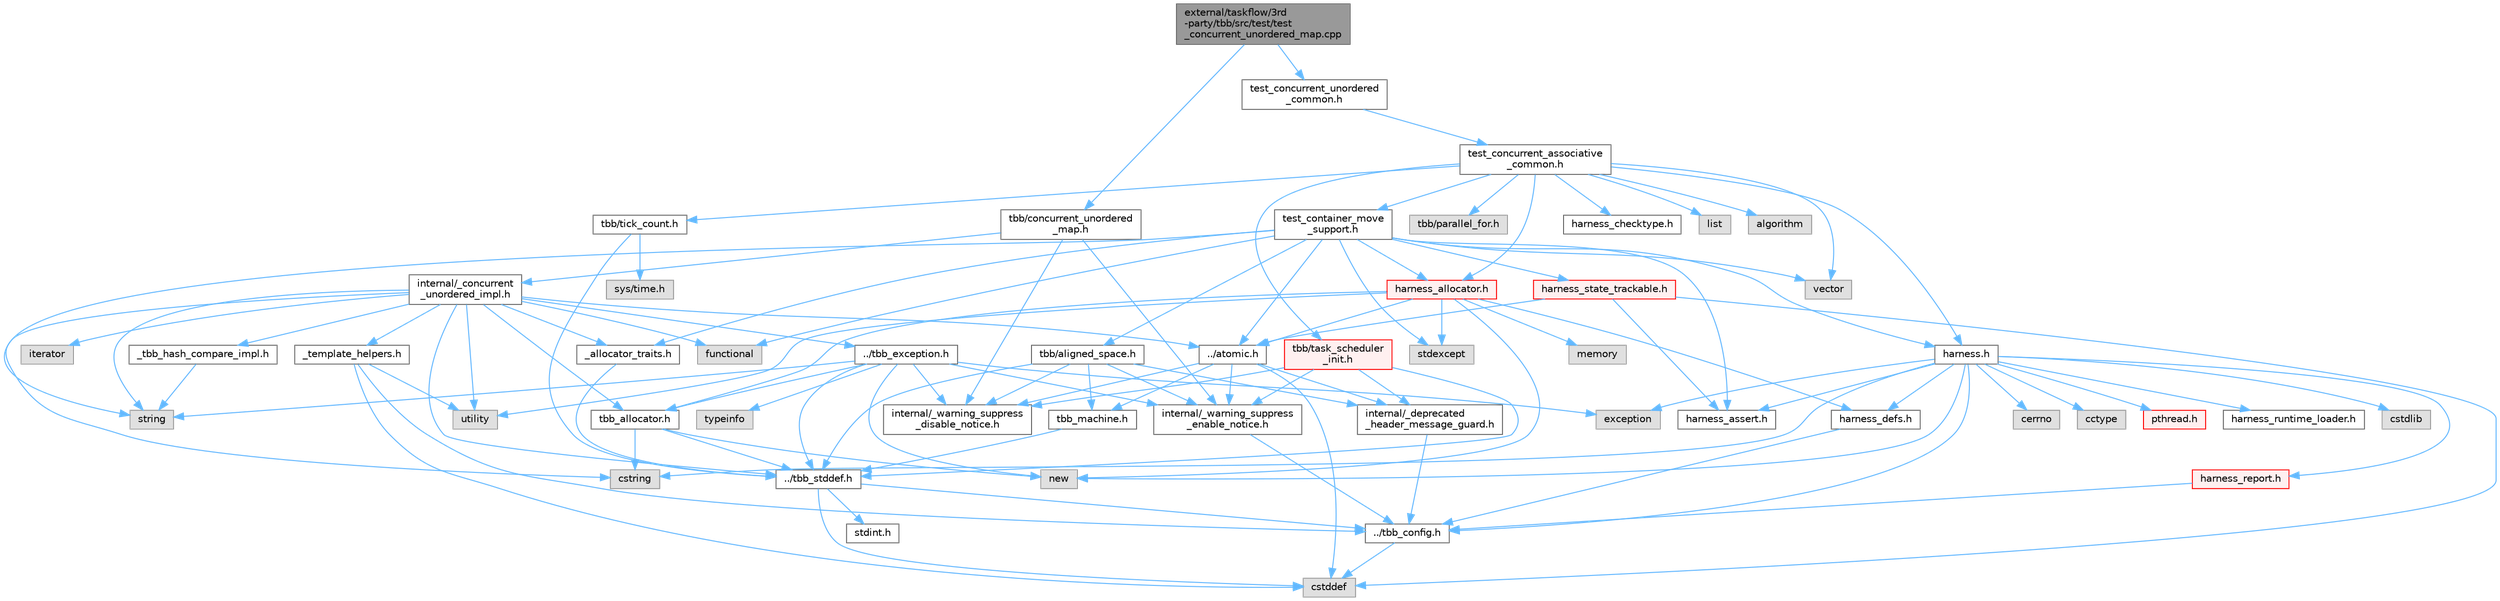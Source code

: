 digraph "external/taskflow/3rd-party/tbb/src/test/test_concurrent_unordered_map.cpp"
{
 // LATEX_PDF_SIZE
  bgcolor="transparent";
  edge [fontname=Helvetica,fontsize=10,labelfontname=Helvetica,labelfontsize=10];
  node [fontname=Helvetica,fontsize=10,shape=box,height=0.2,width=0.4];
  Node1 [id="Node000001",label="external/taskflow/3rd\l-party/tbb/src/test/test\l_concurrent_unordered_map.cpp",height=0.2,width=0.4,color="gray40", fillcolor="grey60", style="filled", fontcolor="black",tooltip=" "];
  Node1 -> Node2 [id="edge1_Node000001_Node000002",color="steelblue1",style="solid",tooltip=" "];
  Node2 [id="Node000002",label="tbb/concurrent_unordered\l_map.h",height=0.2,width=0.4,color="grey40", fillcolor="white", style="filled",URL="$concurrent__unordered__map_8h.html",tooltip=" "];
  Node2 -> Node3 [id="edge2_Node000002_Node000003",color="steelblue1",style="solid",tooltip=" "];
  Node3 [id="Node000003",label="internal/_warning_suppress\l_enable_notice.h",height=0.2,width=0.4,color="grey40", fillcolor="white", style="filled",URL="$__warning__suppress__enable__notice_8h.html",tooltip=" "];
  Node3 -> Node4 [id="edge3_Node000003_Node000004",color="steelblue1",style="solid",tooltip=" "];
  Node4 [id="Node000004",label="../tbb_config.h",height=0.2,width=0.4,color="grey40", fillcolor="white", style="filled",URL="$tbb__config_8h.html",tooltip=" "];
  Node4 -> Node5 [id="edge4_Node000004_Node000005",color="steelblue1",style="solid",tooltip=" "];
  Node5 [id="Node000005",label="cstddef",height=0.2,width=0.4,color="grey60", fillcolor="#E0E0E0", style="filled",tooltip=" "];
  Node2 -> Node6 [id="edge5_Node000002_Node000006",color="steelblue1",style="solid",tooltip=" "];
  Node6 [id="Node000006",label="internal/_concurrent\l_unordered_impl.h",height=0.2,width=0.4,color="grey40", fillcolor="white", style="filled",URL="$__concurrent__unordered__impl_8h.html",tooltip=" "];
  Node6 -> Node7 [id="edge6_Node000006_Node000007",color="steelblue1",style="solid",tooltip=" "];
  Node7 [id="Node000007",label="../tbb_stddef.h",height=0.2,width=0.4,color="grey40", fillcolor="white", style="filled",URL="$tbb__stddef_8h.html",tooltip=" "];
  Node7 -> Node4 [id="edge7_Node000007_Node000004",color="steelblue1",style="solid",tooltip=" "];
  Node7 -> Node5 [id="edge8_Node000007_Node000005",color="steelblue1",style="solid",tooltip=" "];
  Node7 -> Node8 [id="edge9_Node000007_Node000008",color="steelblue1",style="solid",tooltip=" "];
  Node8 [id="Node000008",label="stdint.h",height=0.2,width=0.4,color="grey40", fillcolor="white", style="filled",URL="$stdint_8h.html",tooltip=" "];
  Node6 -> Node9 [id="edge10_Node000006_Node000009",color="steelblue1",style="solid",tooltip=" "];
  Node9 [id="Node000009",label="iterator",height=0.2,width=0.4,color="grey60", fillcolor="#E0E0E0", style="filled",tooltip=" "];
  Node6 -> Node10 [id="edge11_Node000006_Node000010",color="steelblue1",style="solid",tooltip=" "];
  Node10 [id="Node000010",label="utility",height=0.2,width=0.4,color="grey60", fillcolor="#E0E0E0", style="filled",tooltip=" "];
  Node6 -> Node11 [id="edge12_Node000006_Node000011",color="steelblue1",style="solid",tooltip=" "];
  Node11 [id="Node000011",label="functional",height=0.2,width=0.4,color="grey60", fillcolor="#E0E0E0", style="filled",tooltip=" "];
  Node6 -> Node12 [id="edge13_Node000006_Node000012",color="steelblue1",style="solid",tooltip=" "];
  Node12 [id="Node000012",label="string",height=0.2,width=0.4,color="grey60", fillcolor="#E0E0E0", style="filled",tooltip=" "];
  Node6 -> Node13 [id="edge14_Node000006_Node000013",color="steelblue1",style="solid",tooltip=" "];
  Node13 [id="Node000013",label="cstring",height=0.2,width=0.4,color="grey60", fillcolor="#E0E0E0", style="filled",tooltip=" "];
  Node6 -> Node14 [id="edge15_Node000006_Node000014",color="steelblue1",style="solid",tooltip=" "];
  Node14 [id="Node000014",label="../atomic.h",height=0.2,width=0.4,color="grey40", fillcolor="white", style="filled",URL="$external_2taskflow_23rd-party_2tbb_2include_2tbb_2atomic_8h.html",tooltip=" "];
  Node14 -> Node15 [id="edge16_Node000014_Node000015",color="steelblue1",style="solid",tooltip=" "];
  Node15 [id="Node000015",label="internal/_deprecated\l_header_message_guard.h",height=0.2,width=0.4,color="grey40", fillcolor="white", style="filled",URL="$__deprecated__header__message__guard_8h.html",tooltip=" "];
  Node15 -> Node4 [id="edge17_Node000015_Node000004",color="steelblue1",style="solid",tooltip=" "];
  Node14 -> Node3 [id="edge18_Node000014_Node000003",color="steelblue1",style="solid",tooltip=" "];
  Node14 -> Node5 [id="edge19_Node000014_Node000005",color="steelblue1",style="solid",tooltip=" "];
  Node14 -> Node16 [id="edge20_Node000014_Node000016",color="steelblue1",style="solid",tooltip=" "];
  Node16 [id="Node000016",label="tbb_machine.h",height=0.2,width=0.4,color="grey40", fillcolor="white", style="filled",URL="$tbb__machine_8h.html",tooltip=" "];
  Node16 -> Node7 [id="edge21_Node000016_Node000007",color="steelblue1",style="solid",tooltip=" "];
  Node14 -> Node17 [id="edge22_Node000014_Node000017",color="steelblue1",style="solid",tooltip=" "];
  Node17 [id="Node000017",label="internal/_warning_suppress\l_disable_notice.h",height=0.2,width=0.4,color="grey40", fillcolor="white", style="filled",URL="$__warning__suppress__disable__notice_8h.html",tooltip=" "];
  Node6 -> Node18 [id="edge23_Node000006_Node000018",color="steelblue1",style="solid",tooltip=" "];
  Node18 [id="Node000018",label="../tbb_exception.h",height=0.2,width=0.4,color="grey40", fillcolor="white", style="filled",URL="$tbb__exception_8h.html",tooltip=" "];
  Node18 -> Node3 [id="edge24_Node000018_Node000003",color="steelblue1",style="solid",tooltip=" "];
  Node18 -> Node7 [id="edge25_Node000018_Node000007",color="steelblue1",style="solid",tooltip=" "];
  Node18 -> Node19 [id="edge26_Node000018_Node000019",color="steelblue1",style="solid",tooltip=" "];
  Node19 [id="Node000019",label="exception",height=0.2,width=0.4,color="grey60", fillcolor="#E0E0E0", style="filled",tooltip=" "];
  Node18 -> Node20 [id="edge27_Node000018_Node000020",color="steelblue1",style="solid",tooltip=" "];
  Node20 [id="Node000020",label="new",height=0.2,width=0.4,color="grey60", fillcolor="#E0E0E0", style="filled",tooltip=" "];
  Node18 -> Node12 [id="edge28_Node000018_Node000012",color="steelblue1",style="solid",tooltip=" "];
  Node18 -> Node21 [id="edge29_Node000018_Node000021",color="steelblue1",style="solid",tooltip=" "];
  Node21 [id="Node000021",label="tbb_allocator.h",height=0.2,width=0.4,color="grey40", fillcolor="white", style="filled",URL="$tbb__allocator_8h.html",tooltip=" "];
  Node21 -> Node7 [id="edge30_Node000021_Node000007",color="steelblue1",style="solid",tooltip=" "];
  Node21 -> Node20 [id="edge31_Node000021_Node000020",color="steelblue1",style="solid",tooltip=" "];
  Node21 -> Node13 [id="edge32_Node000021_Node000013",color="steelblue1",style="solid",tooltip=" "];
  Node18 -> Node22 [id="edge33_Node000018_Node000022",color="steelblue1",style="solid",tooltip=" "];
  Node22 [id="Node000022",label="typeinfo",height=0.2,width=0.4,color="grey60", fillcolor="#E0E0E0", style="filled",tooltip=" "];
  Node18 -> Node17 [id="edge34_Node000018_Node000017",color="steelblue1",style="solid",tooltip=" "];
  Node6 -> Node21 [id="edge35_Node000006_Node000021",color="steelblue1",style="solid",tooltip=" "];
  Node6 -> Node23 [id="edge36_Node000006_Node000023",color="steelblue1",style="solid",tooltip=" "];
  Node23 [id="Node000023",label="_allocator_traits.h",height=0.2,width=0.4,color="grey40", fillcolor="white", style="filled",URL="$__allocator__traits_8h.html",tooltip=" "];
  Node23 -> Node7 [id="edge37_Node000023_Node000007",color="steelblue1",style="solid",tooltip=" "];
  Node6 -> Node24 [id="edge38_Node000006_Node000024",color="steelblue1",style="solid",tooltip=" "];
  Node24 [id="Node000024",label="_tbb_hash_compare_impl.h",height=0.2,width=0.4,color="grey40", fillcolor="white", style="filled",URL="$__tbb__hash__compare__impl_8h.html",tooltip=" "];
  Node24 -> Node12 [id="edge39_Node000024_Node000012",color="steelblue1",style="solid",tooltip=" "];
  Node6 -> Node25 [id="edge40_Node000006_Node000025",color="steelblue1",style="solid",tooltip=" "];
  Node25 [id="Node000025",label="_template_helpers.h",height=0.2,width=0.4,color="grey40", fillcolor="white", style="filled",URL="$__template__helpers_8h.html",tooltip=" "];
  Node25 -> Node10 [id="edge41_Node000025_Node000010",color="steelblue1",style="solid",tooltip=" "];
  Node25 -> Node5 [id="edge42_Node000025_Node000005",color="steelblue1",style="solid",tooltip=" "];
  Node25 -> Node4 [id="edge43_Node000025_Node000004",color="steelblue1",style="solid",tooltip=" "];
  Node2 -> Node17 [id="edge44_Node000002_Node000017",color="steelblue1",style="solid",tooltip=" "];
  Node1 -> Node26 [id="edge45_Node000001_Node000026",color="steelblue1",style="solid",tooltip=" "];
  Node26 [id="Node000026",label="test_concurrent_unordered\l_common.h",height=0.2,width=0.4,color="grey40", fillcolor="white", style="filled",URL="$test__concurrent__unordered__common_8h.html",tooltip=" "];
  Node26 -> Node27 [id="edge46_Node000026_Node000027",color="steelblue1",style="solid",tooltip=" "];
  Node27 [id="Node000027",label="test_concurrent_associative\l_common.h",height=0.2,width=0.4,color="grey40", fillcolor="white", style="filled",URL="$test__concurrent__associative__common_8h.html",tooltip=" "];
  Node27 -> Node28 [id="edge47_Node000027_Node000028",color="steelblue1",style="solid",tooltip=" "];
  Node28 [id="Node000028",label="tbb/parallel_for.h",height=0.2,width=0.4,color="grey60", fillcolor="#E0E0E0", style="filled",tooltip=" "];
  Node27 -> Node29 [id="edge48_Node000027_Node000029",color="steelblue1",style="solid",tooltip=" "];
  Node29 [id="Node000029",label="tbb/tick_count.h",height=0.2,width=0.4,color="grey40", fillcolor="white", style="filled",URL="$tick__count_8h.html",tooltip=" "];
  Node29 -> Node7 [id="edge49_Node000029_Node000007",color="steelblue1",style="solid",tooltip=" "];
  Node29 -> Node30 [id="edge50_Node000029_Node000030",color="steelblue1",style="solid",tooltip=" "];
  Node30 [id="Node000030",label="sys/time.h",height=0.2,width=0.4,color="grey60", fillcolor="#E0E0E0", style="filled",tooltip=" "];
  Node27 -> Node31 [id="edge51_Node000027_Node000031",color="steelblue1",style="solid",tooltip=" "];
  Node31 [id="Node000031",label="harness.h",height=0.2,width=0.4,color="grey40", fillcolor="white", style="filled",URL="$harness_8h.html",tooltip=" "];
  Node31 -> Node4 [id="edge52_Node000031_Node000004",color="steelblue1",style="solid",tooltip=" "];
  Node31 -> Node32 [id="edge53_Node000031_Node000032",color="steelblue1",style="solid",tooltip=" "];
  Node32 [id="Node000032",label="harness_defs.h",height=0.2,width=0.4,color="grey40", fillcolor="white", style="filled",URL="$harness__defs_8h.html",tooltip=" "];
  Node32 -> Node4 [id="edge54_Node000032_Node000004",color="steelblue1",style="solid",tooltip=" "];
  Node31 -> Node33 [id="edge55_Node000031_Node000033",color="steelblue1",style="solid",tooltip=" "];
  Node33 [id="Node000033",label="cstdlib",height=0.2,width=0.4,color="grey60", fillcolor="#E0E0E0", style="filled",tooltip=" "];
  Node31 -> Node13 [id="edge56_Node000031_Node000013",color="steelblue1",style="solid",tooltip=" "];
  Node31 -> Node34 [id="edge57_Node000031_Node000034",color="steelblue1",style="solid",tooltip=" "];
  Node34 [id="Node000034",label="cerrno",height=0.2,width=0.4,color="grey60", fillcolor="#E0E0E0", style="filled",tooltip=" "];
  Node31 -> Node35 [id="edge58_Node000031_Node000035",color="steelblue1",style="solid",tooltip=" "];
  Node35 [id="Node000035",label="cctype",height=0.2,width=0.4,color="grey60", fillcolor="#E0E0E0", style="filled",tooltip=" "];
  Node31 -> Node20 [id="edge59_Node000031_Node000020",color="steelblue1",style="solid",tooltip=" "];
  Node31 -> Node36 [id="edge60_Node000031_Node000036",color="steelblue1",style="solid",tooltip=" "];
  Node36 [id="Node000036",label="pthread.h",height=0.2,width=0.4,color="red", fillcolor="#FFF0F0", style="filled",URL="$pthread_8h.html",tooltip=" "];
  Node31 -> Node79 [id="edge61_Node000031_Node000079",color="steelblue1",style="solid",tooltip=" "];
  Node79 [id="Node000079",label="harness_runtime_loader.h",height=0.2,width=0.4,color="grey40", fillcolor="white", style="filled",URL="$harness__runtime__loader_8h.html",tooltip=" "];
  Node31 -> Node80 [id="edge62_Node000031_Node000080",color="steelblue1",style="solid",tooltip=" "];
  Node80 [id="Node000080",label="harness_report.h",height=0.2,width=0.4,color="red", fillcolor="#FFF0F0", style="filled",URL="$harness__report_8h.html",tooltip=" "];
  Node80 -> Node4 [id="edge63_Node000080_Node000004",color="steelblue1",style="solid",tooltip=" "];
  Node31 -> Node19 [id="edge64_Node000031_Node000019",color="steelblue1",style="solid",tooltip=" "];
  Node31 -> Node83 [id="edge65_Node000031_Node000083",color="steelblue1",style="solid",tooltip=" "];
  Node83 [id="Node000083",label="harness_assert.h",height=0.2,width=0.4,color="grey40", fillcolor="white", style="filled",URL="$harness__assert_8h.html",tooltip=" "];
  Node27 -> Node84 [id="edge66_Node000027_Node000084",color="steelblue1",style="solid",tooltip=" "];
  Node84 [id="Node000084",label="test_container_move\l_support.h",height=0.2,width=0.4,color="grey40", fillcolor="white", style="filled",URL="$test__container__move__support_8h.html",tooltip=" "];
  Node84 -> Node31 [id="edge67_Node000084_Node000031",color="steelblue1",style="solid",tooltip=" "];
  Node84 -> Node83 [id="edge68_Node000084_Node000083",color="steelblue1",style="solid",tooltip=" "];
  Node84 -> Node85 [id="edge69_Node000084_Node000085",color="steelblue1",style="solid",tooltip=" "];
  Node85 [id="Node000085",label="harness_allocator.h",height=0.2,width=0.4,color="red", fillcolor="#FFF0F0", style="filled",URL="$harness__allocator_8h.html",tooltip=" "];
  Node85 -> Node32 [id="edge70_Node000085_Node000032",color="steelblue1",style="solid",tooltip=" "];
  Node85 -> Node50 [id="edge71_Node000085_Node000050",color="steelblue1",style="solid",tooltip=" "];
  Node50 [id="Node000050",label="memory",height=0.2,width=0.4,color="grey60", fillcolor="#E0E0E0", style="filled",tooltip=" "];
  Node85 -> Node20 [id="edge72_Node000085_Node000020",color="steelblue1",style="solid",tooltip=" "];
  Node85 -> Node49 [id="edge73_Node000085_Node000049",color="steelblue1",style="solid",tooltip=" "];
  Node49 [id="Node000049",label="stdexcept",height=0.2,width=0.4,color="grey60", fillcolor="#E0E0E0", style="filled",tooltip=" "];
  Node85 -> Node10 [id="edge74_Node000085_Node000010",color="steelblue1",style="solid",tooltip=" "];
  Node85 -> Node14 [id="edge75_Node000085_Node000014",color="steelblue1",style="solid",tooltip=" "];
  Node85 -> Node21 [id="edge76_Node000085_Node000021",color="steelblue1",style="solid",tooltip=" "];
  Node84 -> Node86 [id="edge77_Node000084_Node000086",color="steelblue1",style="solid",tooltip=" "];
  Node86 [id="Node000086",label="harness_state_trackable.h",height=0.2,width=0.4,color="red", fillcolor="#FFF0F0", style="filled",URL="$harness__state__trackable_8h.html",tooltip=" "];
  Node86 -> Node5 [id="edge78_Node000086_Node000005",color="steelblue1",style="solid",tooltip=" "];
  Node86 -> Node14 [id="edge79_Node000086_Node000014",color="steelblue1",style="solid",tooltip=" "];
  Node86 -> Node83 [id="edge80_Node000086_Node000083",color="steelblue1",style="solid",tooltip=" "];
  Node84 -> Node14 [id="edge81_Node000084_Node000014",color="steelblue1",style="solid",tooltip=" "];
  Node84 -> Node88 [id="edge82_Node000084_Node000088",color="steelblue1",style="solid",tooltip=" "];
  Node88 [id="Node000088",label="tbb/aligned_space.h",height=0.2,width=0.4,color="grey40", fillcolor="white", style="filled",URL="$aligned__space_8h.html",tooltip=" "];
  Node88 -> Node15 [id="edge83_Node000088_Node000015",color="steelblue1",style="solid",tooltip=" "];
  Node88 -> Node3 [id="edge84_Node000088_Node000003",color="steelblue1",style="solid",tooltip=" "];
  Node88 -> Node7 [id="edge85_Node000088_Node000007",color="steelblue1",style="solid",tooltip=" "];
  Node88 -> Node16 [id="edge86_Node000088_Node000016",color="steelblue1",style="solid",tooltip=" "];
  Node88 -> Node17 [id="edge87_Node000088_Node000017",color="steelblue1",style="solid",tooltip=" "];
  Node84 -> Node23 [id="edge88_Node000084_Node000023",color="steelblue1",style="solid",tooltip=" "];
  Node84 -> Node49 [id="edge89_Node000084_Node000049",color="steelblue1",style="solid",tooltip=" "];
  Node84 -> Node12 [id="edge90_Node000084_Node000012",color="steelblue1",style="solid",tooltip=" "];
  Node84 -> Node11 [id="edge91_Node000084_Node000011",color="steelblue1",style="solid",tooltip=" "];
  Node84 -> Node89 [id="edge92_Node000084_Node000089",color="steelblue1",style="solid",tooltip=" "];
  Node89 [id="Node000089",label="vector",height=0.2,width=0.4,color="grey60", fillcolor="#E0E0E0", style="filled",tooltip=" "];
  Node27 -> Node90 [id="edge93_Node000027_Node000090",color="steelblue1",style="solid",tooltip=" "];
  Node90 [id="Node000090",label="harness_checktype.h",height=0.2,width=0.4,color="grey40", fillcolor="white", style="filled",URL="$harness__checktype_8h.html",tooltip=" "];
  Node27 -> Node85 [id="edge94_Node000027_Node000085",color="steelblue1",style="solid",tooltip=" "];
  Node27 -> Node89 [id="edge95_Node000027_Node000089",color="steelblue1",style="solid",tooltip=" "];
  Node27 -> Node91 [id="edge96_Node000027_Node000091",color="steelblue1",style="solid",tooltip=" "];
  Node91 [id="Node000091",label="list",height=0.2,width=0.4,color="grey60", fillcolor="#E0E0E0", style="filled",tooltip=" "];
  Node27 -> Node92 [id="edge97_Node000027_Node000092",color="steelblue1",style="solid",tooltip=" "];
  Node92 [id="Node000092",label="algorithm",height=0.2,width=0.4,color="grey60", fillcolor="#E0E0E0", style="filled",tooltip=" "];
  Node27 -> Node93 [id="edge98_Node000027_Node000093",color="steelblue1",style="solid",tooltip=" "];
  Node93 [id="Node000093",label="tbb/task_scheduler\l_init.h",height=0.2,width=0.4,color="red", fillcolor="#FFF0F0", style="filled",URL="$task__scheduler__init_8h.html",tooltip=" "];
  Node93 -> Node15 [id="edge99_Node000093_Node000015",color="steelblue1",style="solid",tooltip=" "];
  Node93 -> Node3 [id="edge100_Node000093_Node000003",color="steelblue1",style="solid",tooltip=" "];
  Node93 -> Node7 [id="edge101_Node000093_Node000007",color="steelblue1",style="solid",tooltip=" "];
  Node93 -> Node17 [id="edge102_Node000093_Node000017",color="steelblue1",style="solid",tooltip=" "];
}
